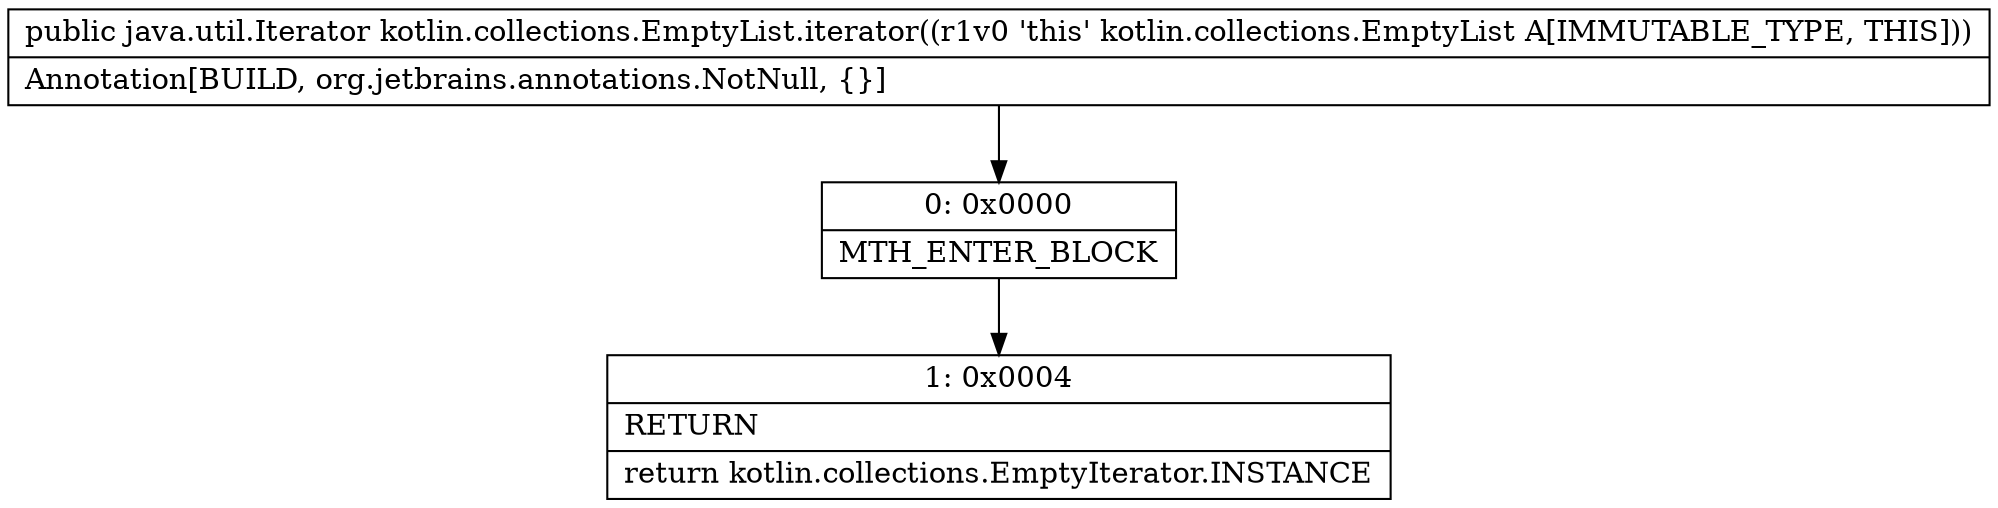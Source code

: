 digraph "CFG forkotlin.collections.EmptyList.iterator()Ljava\/util\/Iterator;" {
Node_0 [shape=record,label="{0\:\ 0x0000|MTH_ENTER_BLOCK\l}"];
Node_1 [shape=record,label="{1\:\ 0x0004|RETURN\l|return kotlin.collections.EmptyIterator.INSTANCE\l}"];
MethodNode[shape=record,label="{public java.util.Iterator kotlin.collections.EmptyList.iterator((r1v0 'this' kotlin.collections.EmptyList A[IMMUTABLE_TYPE, THIS]))  | Annotation[BUILD, org.jetbrains.annotations.NotNull, \{\}]\l}"];
MethodNode -> Node_0;
Node_0 -> Node_1;
}

